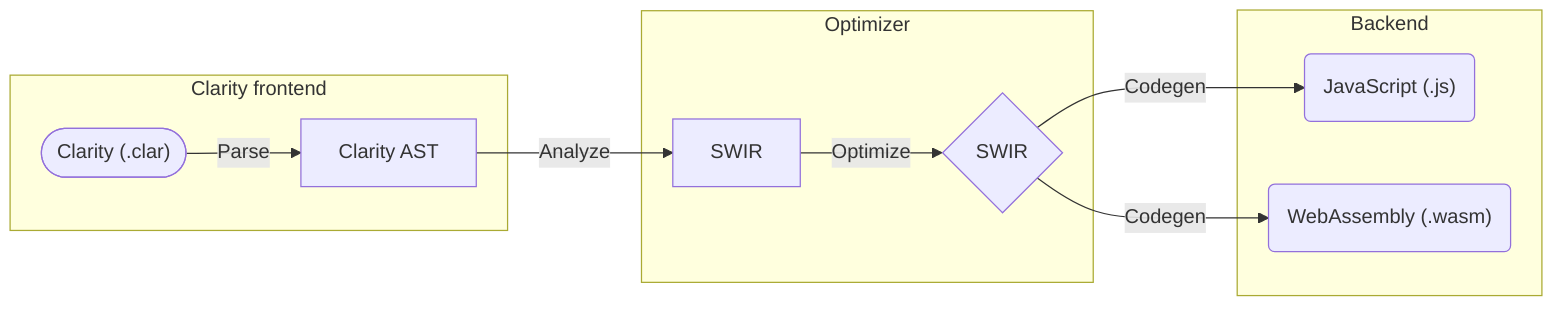 graph LR
  subgraph "Clarity frontend"
    A(["Clarity (.clar)"])
    A -->|Parse| B["Clarity AST"]
  end
  subgraph "Optimizer"
    B -->|Analyze| C["SWIR"]
    C -->|Optimize| D{"SWIR"}
  end
  subgraph "Backend"
    D -->|Codegen| E("JavaScript (.js)")
    D -->|Codegen| F("WebAssembly (.wasm)")
  end